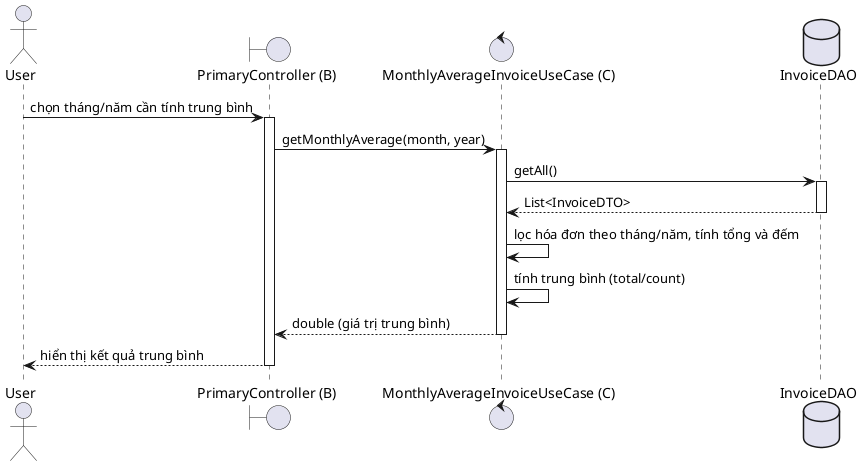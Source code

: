 @startuml MonthlyAverageInvoiceSequence
actor "User" as User
boundary "PrimaryController (B)" as Boundary
control "MonthlyAverageInvoiceUseCase (C)" as Control
database "InvoiceDAO" as DAO

User -> Boundary : chọn tháng/năm cần tính trung bình
activate Boundary
Boundary -> Control : getMonthlyAverage(month, year)
activate Control
Control -> DAO : getAll()
activate DAO
DAO --> Control : List<InvoiceDTO>
deactivate DAO
Control -> Control : lọc hóa đơn theo tháng/năm, tính tổng và đếm
Control -> Control : tính trung bình (total/count)
Control --> Boundary : double (giá trị trung bình)
deactivate Control
Boundary --> User : hiển thị kết quả trung bình
deactivate Boundary
@enduml
